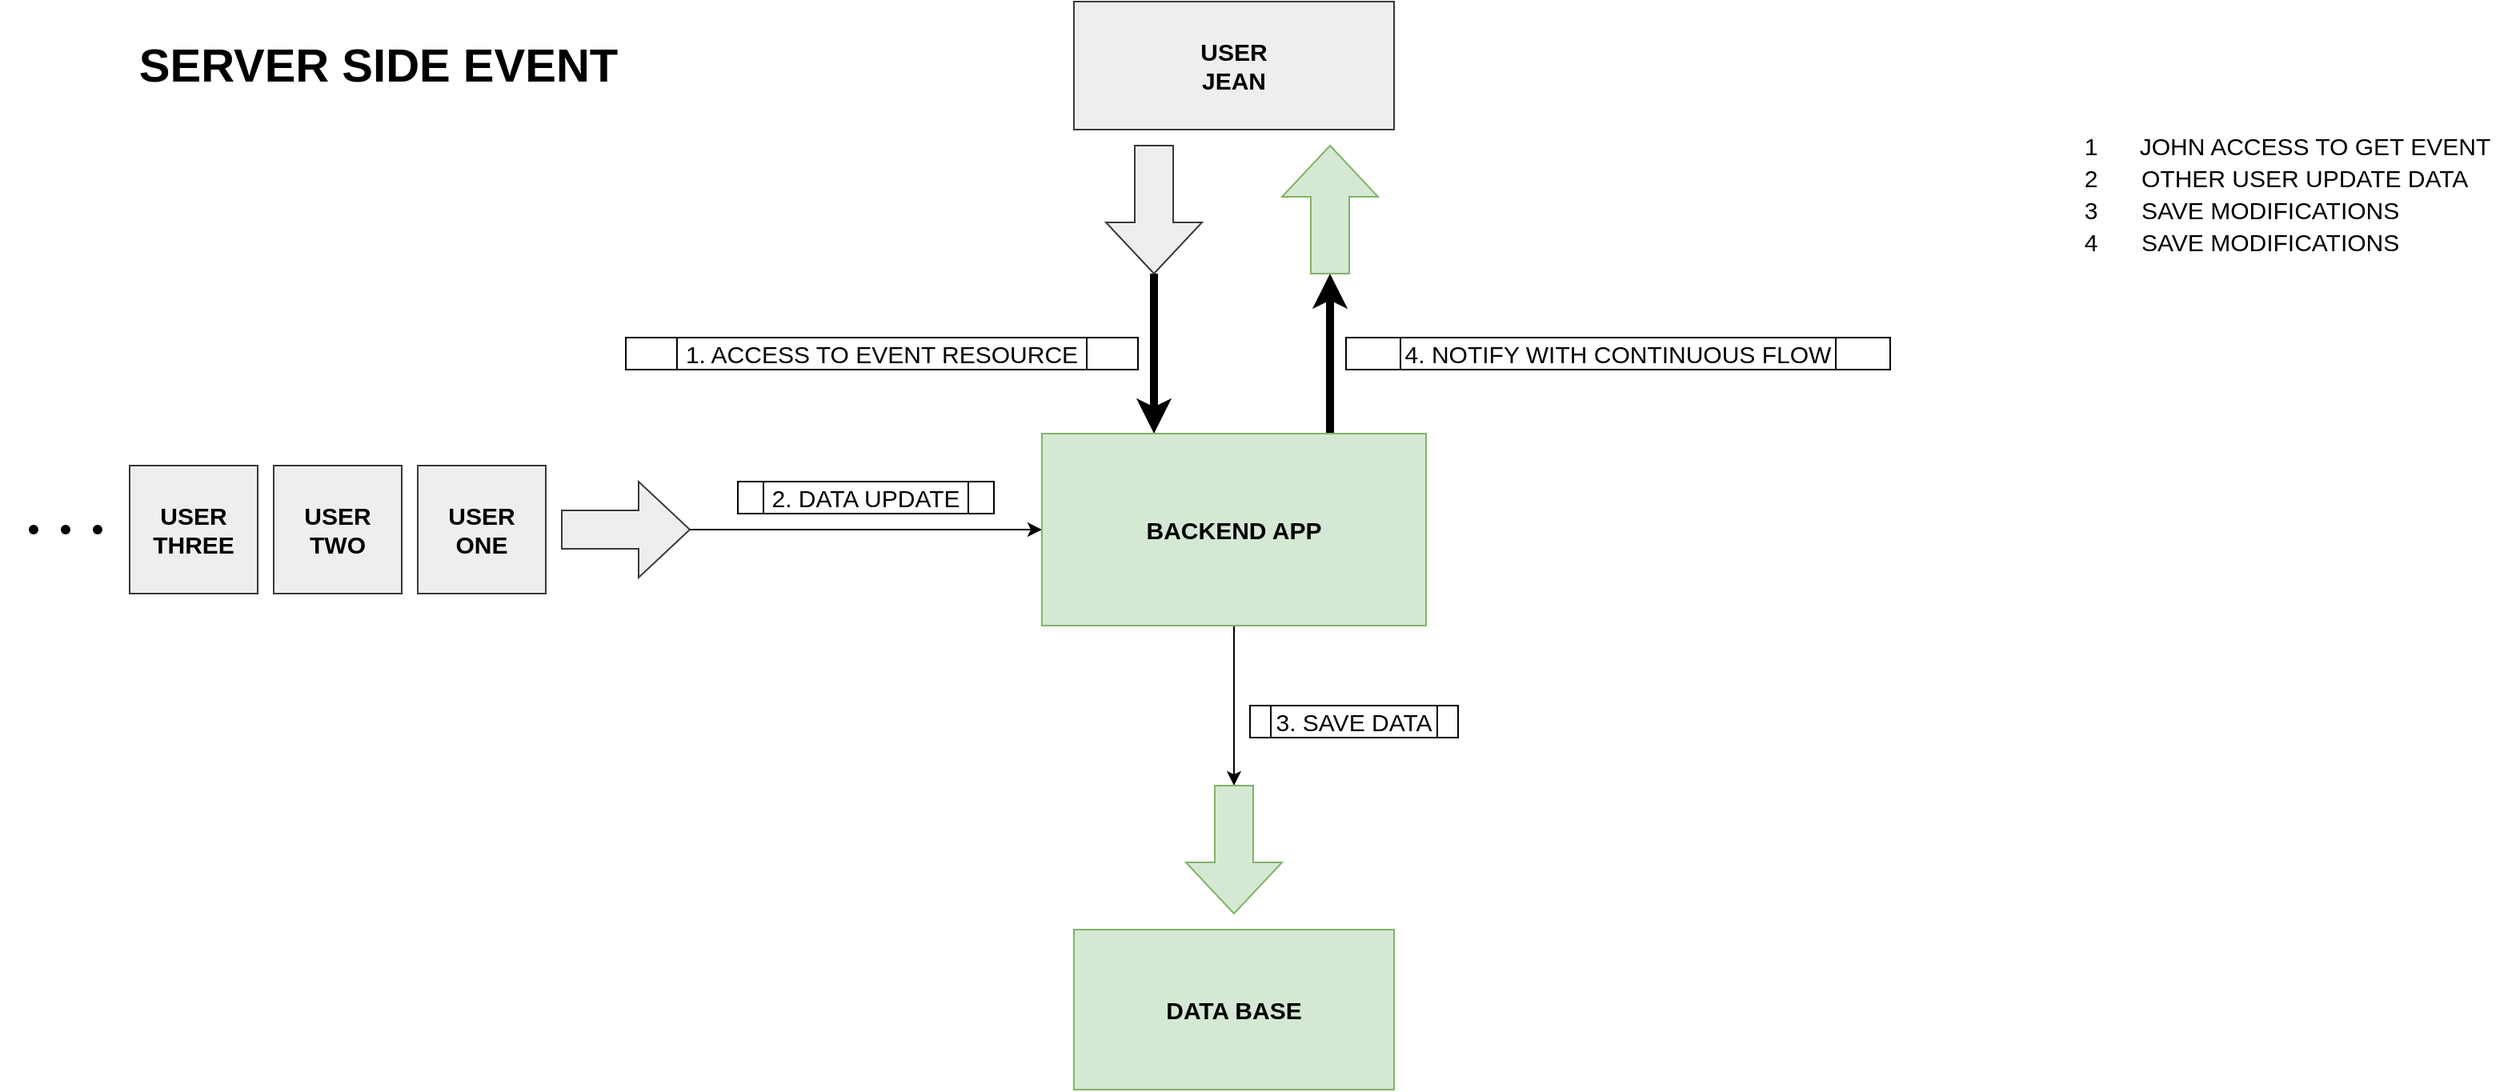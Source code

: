 <mxfile version="16.2.7" type="github">
  <diagram id="mPFSQiah_NU10TlbEY0m" name="Page-1">
    <mxGraphModel dx="2368" dy="1130" grid="1" gridSize="10" guides="1" tooltips="1" connect="1" arrows="1" fold="1" page="0" pageScale="1" pageWidth="827" pageHeight="1169" math="0" shadow="0">
      <root>
        <mxCell id="0" />
        <mxCell id="1" parent="0" />
        <mxCell id="sigG_fs_RIrKZey_LHQE-6" value="" style="edgeStyle=orthogonalEdgeStyle;rounded=0;orthogonalLoop=1;jettySize=auto;html=1;fontSize=29;" parent="1" source="sigG_fs_RIrKZey_LHQE-5" target="sigG_fs_RIrKZey_LHQE-3" edge="1">
          <mxGeometry relative="1" as="geometry" />
        </mxCell>
        <mxCell id="XU_rd4bSlqqLAfE51_sd-3" value="" style="edgeStyle=orthogonalEdgeStyle;rounded=0;orthogonalLoop=1;jettySize=auto;html=1;fontSize=15;strokeWidth=5;" edge="1" parent="1" source="sigG_fs_RIrKZey_LHQE-3" target="XU_rd4bSlqqLAfE51_sd-2">
          <mxGeometry relative="1" as="geometry">
            <Array as="points">
              <mxPoint x="480" y="500" />
              <mxPoint x="480" y="500" />
            </Array>
          </mxGeometry>
        </mxCell>
        <mxCell id="XU_rd4bSlqqLAfE51_sd-7" value="" style="edgeStyle=orthogonalEdgeStyle;rounded=0;orthogonalLoop=1;jettySize=auto;html=1;fontSize=15;" edge="1" parent="1" source="sigG_fs_RIrKZey_LHQE-3" target="XU_rd4bSlqqLAfE51_sd-6">
          <mxGeometry relative="1" as="geometry" />
        </mxCell>
        <mxCell id="XU_rd4bSlqqLAfE51_sd-26" value="" style="edgeStyle=orthogonalEdgeStyle;rounded=0;orthogonalLoop=1;jettySize=auto;html=1;fontSize=15;strokeWidth=5;" edge="1" parent="1" source="XU_rd4bSlqqLAfE51_sd-25" target="sigG_fs_RIrKZey_LHQE-3">
          <mxGeometry relative="1" as="geometry">
            <Array as="points">
              <mxPoint x="370" y="490" />
              <mxPoint x="370" y="490" />
            </Array>
          </mxGeometry>
        </mxCell>
        <mxCell id="sigG_fs_RIrKZey_LHQE-3" value="BACKEND APP" style="rounded=0;whiteSpace=wrap;html=1;fillColor=#d5e8d4;strokeColor=#82b366;gradientColor=none;fontStyle=1;fontSize=15;" parent="1" vertex="1">
          <mxGeometry x="300" y="520" width="240" height="120" as="geometry" />
        </mxCell>
        <mxCell id="sigG_fs_RIrKZey_LHQE-4" value="&lt;b&gt;&lt;font style=&quot;font-size: 29px&quot;&gt;SERVER SIDE EVENT&lt;/font&gt;&lt;/b&gt;" style="text;html=1;align=center;verticalAlign=middle;resizable=0;points=[];autosize=1;strokeColor=none;fillColor=none;fontSize=15;" parent="1" vertex="1">
          <mxGeometry x="-270" y="275" width="310" height="30" as="geometry" />
        </mxCell>
        <mxCell id="sigG_fs_RIrKZey_LHQE-5" value="" style="shape=singleArrow;whiteSpace=wrap;html=1;arrowWidth=0.4;arrowSize=0.4;fontSize=15;fillColor=#eeeeee;strokeColor=#36393d;rounded=0;fontStyle=1;" parent="1" vertex="1">
          <mxGeometry y="550" width="80" height="60" as="geometry" />
        </mxCell>
        <mxCell id="sigG_fs_RIrKZey_LHQE-12" value="USER&lt;br&gt;ONE" style="whiteSpace=wrap;html=1;aspect=fixed;rounded=0;fontSize=15;fillColor=#eeeeee;strokeColor=#36393d;fontStyle=1" parent="1" vertex="1">
          <mxGeometry x="-90" y="540" width="80" height="80" as="geometry" />
        </mxCell>
        <mxCell id="sigG_fs_RIrKZey_LHQE-13" value="2. DATA UPDATE" style="shape=process;whiteSpace=wrap;html=1;backgroundOutline=1;rounded=0;fontSize=15;fillColor=default;gradientColor=none;" parent="1" vertex="1">
          <mxGeometry x="110" y="550" width="160" height="20" as="geometry" />
        </mxCell>
        <mxCell id="XU_rd4bSlqqLAfE51_sd-2" value="" style="shape=singleArrow;whiteSpace=wrap;html=1;arrowWidth=0.4;arrowSize=0.4;fontSize=15;fillColor=#d5e8d4;strokeColor=#82b366;rounded=0;gradientColor=none;fontStyle=1;rotation=-90;" vertex="1" parent="1">
          <mxGeometry x="440" y="350" width="80" height="60" as="geometry" />
        </mxCell>
        <mxCell id="XU_rd4bSlqqLAfE51_sd-4" value="USER&lt;br&gt;JEAN" style="whiteSpace=wrap;html=1;rounded=0;fontSize=15;fillColor=#eeeeee;strokeColor=#36393d;fontStyle=1" vertex="1" parent="1">
          <mxGeometry x="320" y="250" width="200" height="80" as="geometry" />
        </mxCell>
        <mxCell id="XU_rd4bSlqqLAfE51_sd-5" value="4. NOTIFY WITH CONTINUOUS FLOW" style="shape=process;whiteSpace=wrap;html=1;backgroundOutline=1;rounded=0;fontSize=15;fillColor=default;gradientColor=none;" vertex="1" parent="1">
          <mxGeometry x="490" y="460" width="340" height="20" as="geometry" />
        </mxCell>
        <mxCell id="XU_rd4bSlqqLAfE51_sd-6" value="" style="shape=singleArrow;whiteSpace=wrap;html=1;arrowWidth=0.4;arrowSize=0.4;fontSize=15;fillColor=#d5e8d4;strokeColor=#82b366;rounded=0;gradientColor=none;fontStyle=1;rotation=90;" vertex="1" parent="1">
          <mxGeometry x="380" y="750" width="80" height="60" as="geometry" />
        </mxCell>
        <mxCell id="XU_rd4bSlqqLAfE51_sd-8" value="DATA BASE" style="rounded=0;whiteSpace=wrap;html=1;fillColor=#d5e8d4;strokeColor=#82b366;gradientColor=none;fontStyle=1;fontSize=15;" vertex="1" parent="1">
          <mxGeometry x="320" y="830" width="200" height="100" as="geometry" />
        </mxCell>
        <mxCell id="XU_rd4bSlqqLAfE51_sd-9" value="3. SAVE DATA" style="shape=process;whiteSpace=wrap;html=1;backgroundOutline=1;rounded=0;fontSize=15;fillColor=default;gradientColor=none;" vertex="1" parent="1">
          <mxGeometry x="430" y="690" width="130" height="20" as="geometry" />
        </mxCell>
        <mxCell id="XU_rd4bSlqqLAfE51_sd-10" value="USER&lt;br&gt;TWO" style="whiteSpace=wrap;html=1;aspect=fixed;rounded=0;fontSize=15;fillColor=#eeeeee;strokeColor=#36393d;fontStyle=1" vertex="1" parent="1">
          <mxGeometry x="-180" y="540" width="80" height="80" as="geometry" />
        </mxCell>
        <mxCell id="XU_rd4bSlqqLAfE51_sd-11" value="USER&lt;br&gt;THREE" style="whiteSpace=wrap;html=1;aspect=fixed;rounded=0;fontSize=15;fillColor=#eeeeee;strokeColor=#36393d;fontStyle=1" vertex="1" parent="1">
          <mxGeometry x="-270" y="540" width="80" height="80" as="geometry" />
        </mxCell>
        <mxCell id="XU_rd4bSlqqLAfE51_sd-12" value="" style="shape=waypoint;sketch=0;size=6;pointerEvents=1;points=[];fillColor=none;resizable=0;rotatable=0;perimeter=centerPerimeter;snapToPoint=1;rounded=0;fontSize=15;" vertex="1" parent="1">
          <mxGeometry x="-350" y="560" width="40" height="40" as="geometry" />
        </mxCell>
        <mxCell id="XU_rd4bSlqqLAfE51_sd-14" value="" style="shape=waypoint;sketch=0;size=6;pointerEvents=1;points=[];fillColor=none;resizable=0;rotatable=0;perimeter=centerPerimeter;snapToPoint=1;rounded=0;fontSize=15;" vertex="1" parent="1">
          <mxGeometry x="-330" y="560" width="40" height="40" as="geometry" />
        </mxCell>
        <mxCell id="XU_rd4bSlqqLAfE51_sd-15" value="" style="shape=waypoint;sketch=0;size=6;pointerEvents=1;points=[];fillColor=none;resizable=0;rotatable=0;perimeter=centerPerimeter;snapToPoint=1;rounded=0;fontSize=15;" vertex="1" parent="1">
          <mxGeometry x="-310" y="560" width="40" height="40" as="geometry" />
        </mxCell>
        <mxCell id="XU_rd4bSlqqLAfE51_sd-17" value="JOHN ACCESS TO GET EVENT" style="text;html=1;align=center;verticalAlign=middle;resizable=0;points=[];autosize=1;strokeColor=none;fillColor=none;fontSize=15;" vertex="1" parent="1">
          <mxGeometry x="980" y="330" width="230" height="20" as="geometry" />
        </mxCell>
        <mxCell id="XU_rd4bSlqqLAfE51_sd-19" value="OTHER USER UPDATE DATA" style="text;html=1;align=left;verticalAlign=middle;resizable=0;points=[];autosize=1;strokeColor=none;fillColor=none;fontSize=15;" vertex="1" parent="1">
          <mxGeometry x="985" y="350" width="220" height="20" as="geometry" />
        </mxCell>
        <mxCell id="XU_rd4bSlqqLAfE51_sd-22" value="1" style="text;html=1;align=center;verticalAlign=middle;resizable=0;points=[];autosize=1;strokeColor=none;fillColor=none;fontSize=15;" vertex="1" parent="1">
          <mxGeometry x="945" y="330" width="20" height="20" as="geometry" />
        </mxCell>
        <mxCell id="XU_rd4bSlqqLAfE51_sd-23" value="2" style="text;html=1;align=center;verticalAlign=middle;resizable=0;points=[];autosize=1;strokeColor=none;fillColor=none;fontSize=15;" vertex="1" parent="1">
          <mxGeometry x="945" y="350" width="20" height="20" as="geometry" />
        </mxCell>
        <mxCell id="XU_rd4bSlqqLAfE51_sd-25" value="" style="shape=singleArrow;whiteSpace=wrap;html=1;arrowWidth=0.4;arrowSize=0.4;fontSize=15;fillColor=#eeeeee;strokeColor=#36393d;rounded=0;fontStyle=1;rotation=90;" vertex="1" parent="1">
          <mxGeometry x="330" y="350" width="80" height="60" as="geometry" />
        </mxCell>
        <mxCell id="XU_rd4bSlqqLAfE51_sd-27" value="1. ACCESS TO EVENT RESOURCE" style="shape=process;whiteSpace=wrap;html=1;backgroundOutline=1;rounded=0;fontSize=15;fillColor=default;gradientColor=none;" vertex="1" parent="1">
          <mxGeometry x="40" y="460" width="320" height="20" as="geometry" />
        </mxCell>
        <mxCell id="XU_rd4bSlqqLAfE51_sd-28" value="SAVE MODIFICATIONS" style="text;html=1;align=left;verticalAlign=middle;resizable=0;points=[];autosize=1;strokeColor=none;fillColor=none;fontSize=15;" vertex="1" parent="1">
          <mxGeometry x="985" y="370" width="180" height="20" as="geometry" />
        </mxCell>
        <mxCell id="XU_rd4bSlqqLAfE51_sd-29" value="3" style="text;html=1;align=center;verticalAlign=middle;resizable=0;points=[];autosize=1;strokeColor=none;fillColor=none;fontSize=15;" vertex="1" parent="1">
          <mxGeometry x="945" y="370" width="20" height="20" as="geometry" />
        </mxCell>
        <mxCell id="XU_rd4bSlqqLAfE51_sd-30" value="SAVE MODIFICATIONS" style="text;html=1;align=left;verticalAlign=middle;resizable=0;points=[];autosize=1;strokeColor=none;fillColor=none;fontSize=15;" vertex="1" parent="1">
          <mxGeometry x="985" y="390" width="180" height="20" as="geometry" />
        </mxCell>
        <mxCell id="XU_rd4bSlqqLAfE51_sd-31" value="4" style="text;html=1;align=center;verticalAlign=middle;resizable=0;points=[];autosize=1;strokeColor=none;fillColor=none;fontSize=15;" vertex="1" parent="1">
          <mxGeometry x="945" y="390" width="20" height="20" as="geometry" />
        </mxCell>
      </root>
    </mxGraphModel>
  </diagram>
</mxfile>
